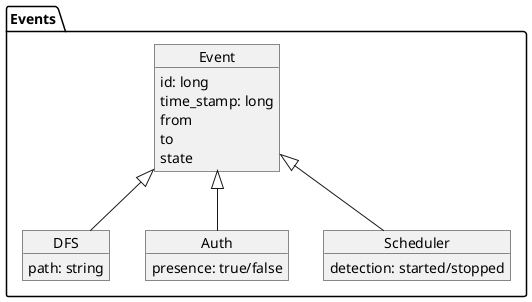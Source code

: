 @startuml
'https://plantuml.com/object-diagram

package Events {
  object Event {
    id: long
    time_stamp: long
    from
    to
    state
  }

  object DFS {
    path: string
  }

  object Auth {
    presence: true/false
  }

  object Scheduler {
    detection: started/stopped
  }
}

DFS -up-|>Event
Auth -up-|>Event
Scheduler -up-|>Event

@enduml
